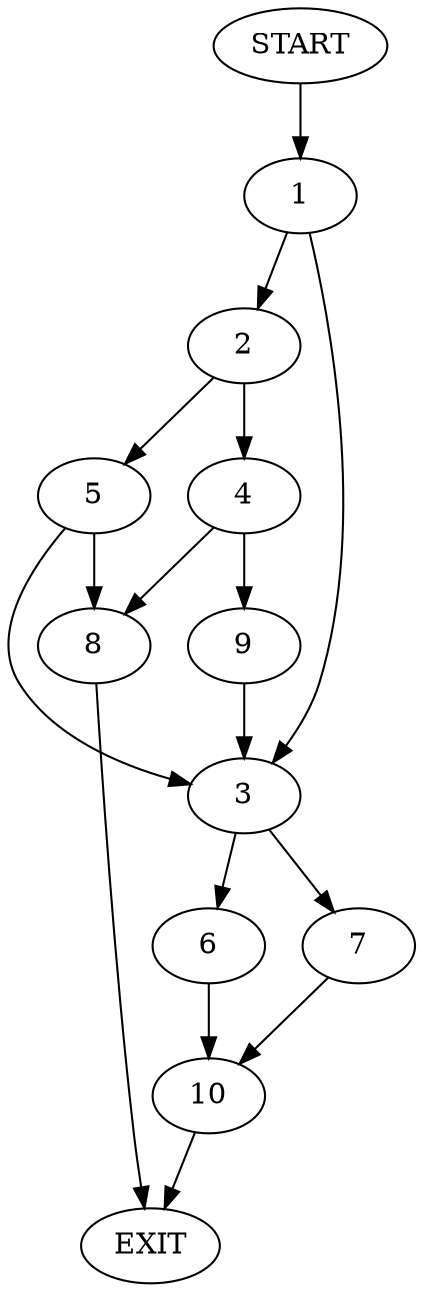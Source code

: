 digraph {
0 [label="START"]
11 [label="EXIT"]
0 -> 1
1 -> 2
1 -> 3
2 -> 4
2 -> 5
3 -> 6
3 -> 7
5 -> 3
5 -> 8
4 -> 9
4 -> 8
8 -> 11
9 -> 3
6 -> 10
7 -> 10
10 -> 11
}
